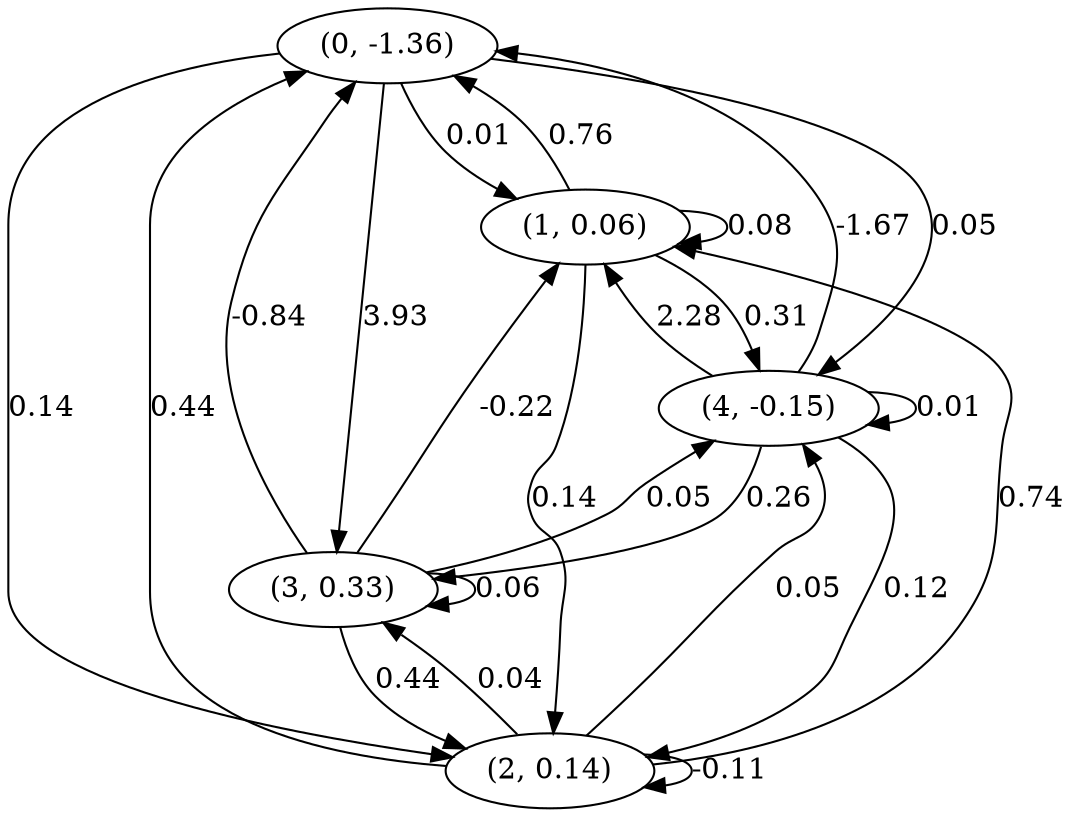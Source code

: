 digraph {
    0 [ label = "(0, -1.36)" ]
    1 [ label = "(1, 0.06)" ]
    2 [ label = "(2, 0.14)" ]
    3 [ label = "(3, 0.33)" ]
    4 [ label = "(4, -0.15)" ]
    1 -> 1 [ label = "0.08" ]
    2 -> 2 [ label = "-0.11" ]
    3 -> 3 [ label = "0.06" ]
    4 -> 4 [ label = "0.01" ]
    1 -> 0 [ label = "0.76" ]
    2 -> 0 [ label = "0.44" ]
    3 -> 0 [ label = "-0.84" ]
    4 -> 0 [ label = "-1.67" ]
    0 -> 1 [ label = "0.01" ]
    2 -> 1 [ label = "0.74" ]
    3 -> 1 [ label = "-0.22" ]
    4 -> 1 [ label = "2.28" ]
    0 -> 2 [ label = "0.14" ]
    1 -> 2 [ label = "0.14" ]
    3 -> 2 [ label = "0.44" ]
    4 -> 2 [ label = "0.12" ]
    0 -> 3 [ label = "3.93" ]
    2 -> 3 [ label = "0.04" ]
    4 -> 3 [ label = "0.26" ]
    0 -> 4 [ label = "0.05" ]
    1 -> 4 [ label = "0.31" ]
    2 -> 4 [ label = "0.05" ]
    3 -> 4 [ label = "0.05" ]
}

